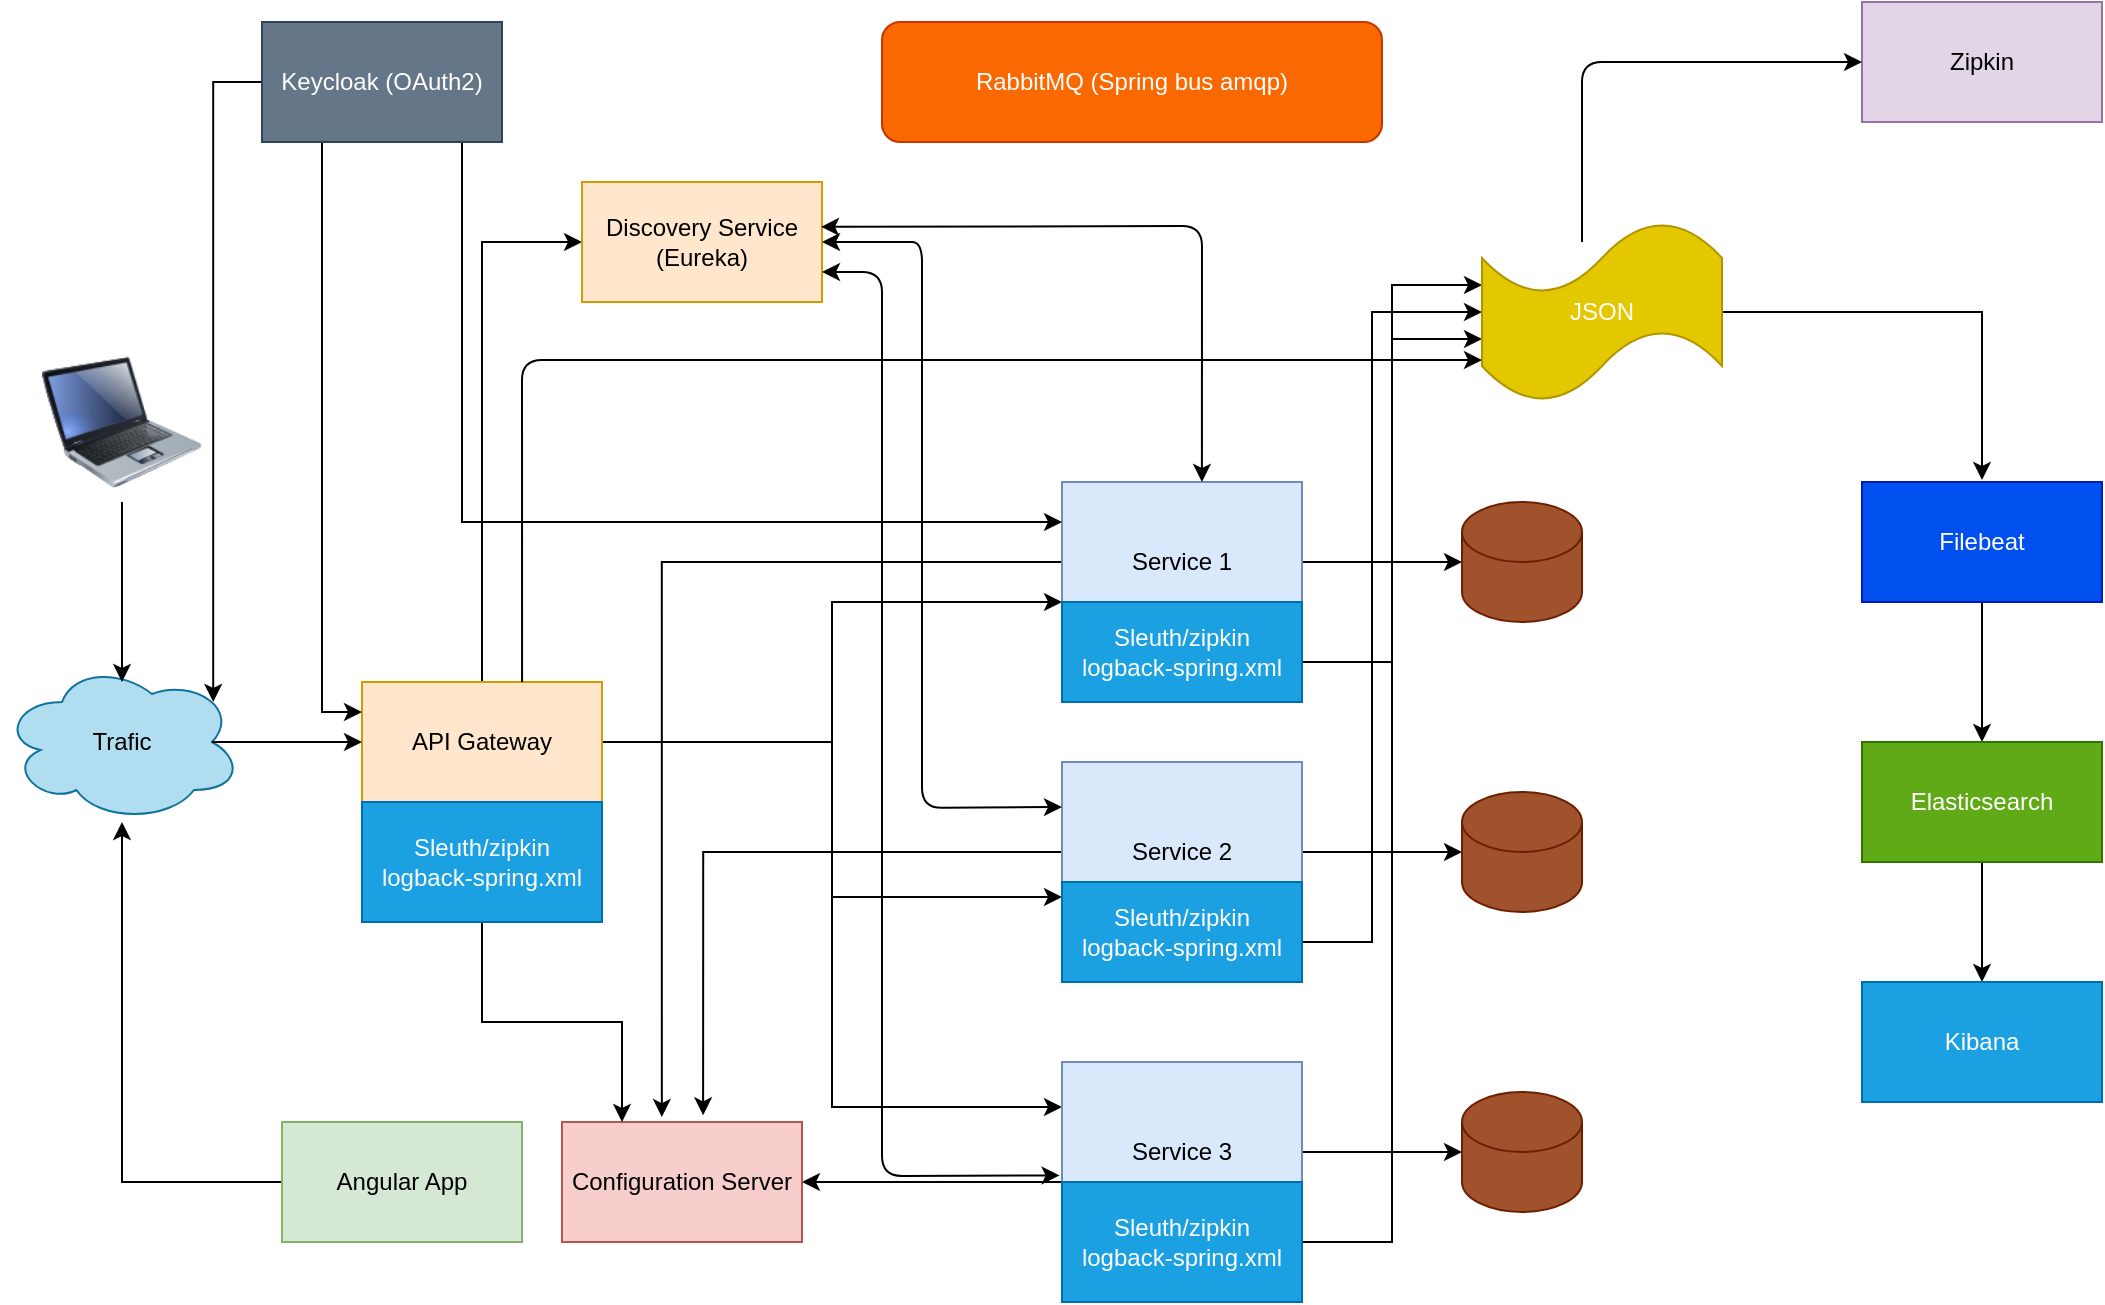 <mxfile version="13.9.9" type="device" pages="3"><diagram id="70eILLufEuNVPbcRPlSQ" name="Seite-1"><mxGraphModel dx="1226" dy="712" grid="1" gridSize="10" guides="1" tooltips="1" connect="1" arrows="1" fold="1" page="1" pageScale="1" pageWidth="1169" pageHeight="827" math="0" shadow="0"><root><mxCell id="0"/><mxCell id="1" parent="0"/><mxCell id="x5r_bSFLhpNVqDnP5mTV-37" style="edgeStyle=orthogonalEdgeStyle;rounded=0;orthogonalLoop=1;jettySize=auto;html=1;entryX=0;entryY=0.5;entryDx=0;entryDy=0;" parent="1" source="x5r_bSFLhpNVqDnP5mTV-1" target="x5r_bSFLhpNVqDnP5mTV-6" edge="1"><mxGeometry relative="1" as="geometry"/></mxCell><mxCell id="x5r_bSFLhpNVqDnP5mTV-47" style="edgeStyle=orthogonalEdgeStyle;rounded=0;orthogonalLoop=1;jettySize=auto;html=1;entryX=0;entryY=0.75;entryDx=0;entryDy=0;" parent="1" source="x5r_bSFLhpNVqDnP5mTV-1" target="x5r_bSFLhpNVqDnP5mTV-3" edge="1"><mxGeometry relative="1" as="geometry"/></mxCell><mxCell id="x5r_bSFLhpNVqDnP5mTV-48" style="edgeStyle=orthogonalEdgeStyle;rounded=0;orthogonalLoop=1;jettySize=auto;html=1;entryX=0;entryY=0.75;entryDx=0;entryDy=0;" parent="1" source="x5r_bSFLhpNVqDnP5mTV-1" target="x5r_bSFLhpNVqDnP5mTV-4" edge="1"><mxGeometry relative="1" as="geometry"/></mxCell><mxCell id="x5r_bSFLhpNVqDnP5mTV-49" style="edgeStyle=orthogonalEdgeStyle;rounded=0;orthogonalLoop=1;jettySize=auto;html=1;entryX=0;entryY=0.25;entryDx=0;entryDy=0;" parent="1" source="x5r_bSFLhpNVqDnP5mTV-1" target="x5r_bSFLhpNVqDnP5mTV-5" edge="1"><mxGeometry relative="1" as="geometry"/></mxCell><mxCell id="x5r_bSFLhpNVqDnP5mTV-1" value="API Gateway" style="rounded=0;whiteSpace=wrap;html=1;fillColor=#ffe6cc;strokeColor=#d79b00;" parent="1" vertex="1"><mxGeometry x="210" y="370" width="120" height="60" as="geometry"/></mxCell><mxCell id="x5r_bSFLhpNVqDnP5mTV-2" value="Trafic" style="ellipse;shape=cloud;whiteSpace=wrap;html=1;fillColor=#b1ddf0;strokeColor=#10739e;" parent="1" vertex="1"><mxGeometry x="30" y="360" width="120" height="80" as="geometry"/></mxCell><mxCell id="x5r_bSFLhpNVqDnP5mTV-18" style="edgeStyle=orthogonalEdgeStyle;rounded=0;orthogonalLoop=1;jettySize=auto;html=1;" parent="1" source="x5r_bSFLhpNVqDnP5mTV-3" target="x5r_bSFLhpNVqDnP5mTV-15" edge="1"><mxGeometry relative="1" as="geometry"/></mxCell><mxCell id="x5r_bSFLhpNVqDnP5mTV-33" style="edgeStyle=orthogonalEdgeStyle;rounded=0;orthogonalLoop=1;jettySize=auto;html=1;entryX=0;entryY=0.35;entryDx=0;entryDy=0;entryPerimeter=0;" parent="1" source="x5r_bSFLhpNVqDnP5mTV-3" target="x5r_bSFLhpNVqDnP5mTV-14" edge="1"><mxGeometry relative="1" as="geometry"><Array as="points"><mxPoint x="620" y="360"/><mxPoint x="725" y="360"/><mxPoint x="725" y="172"/></Array></mxGeometry></mxCell><mxCell id="x5r_bSFLhpNVqDnP5mTV-38" style="edgeStyle=orthogonalEdgeStyle;rounded=0;orthogonalLoop=1;jettySize=auto;html=1;entryX=0.416;entryY=-0.041;entryDx=0;entryDy=0;entryPerimeter=0;" parent="1" source="x5r_bSFLhpNVqDnP5mTV-3" target="x5r_bSFLhpNVqDnP5mTV-12" edge="1"><mxGeometry relative="1" as="geometry"/></mxCell><mxCell id="x5r_bSFLhpNVqDnP5mTV-3" value="Service 1" style="rounded=0;whiteSpace=wrap;html=1;fillColor=#dae8fc;strokeColor=#6c8ebf;" parent="1" vertex="1"><mxGeometry x="560" y="270" width="120" height="80" as="geometry"/></mxCell><mxCell id="x5r_bSFLhpNVqDnP5mTV-19" style="edgeStyle=orthogonalEdgeStyle;rounded=0;orthogonalLoop=1;jettySize=auto;html=1;entryX=0;entryY=0.5;entryDx=0;entryDy=0;entryPerimeter=0;" parent="1" source="x5r_bSFLhpNVqDnP5mTV-4" target="x5r_bSFLhpNVqDnP5mTV-16" edge="1"><mxGeometry relative="1" as="geometry"/></mxCell><mxCell id="x5r_bSFLhpNVqDnP5mTV-34" style="edgeStyle=orthogonalEdgeStyle;rounded=0;orthogonalLoop=1;jettySize=auto;html=1;entryX=0;entryY=0.5;entryDx=0;entryDy=0;entryPerimeter=0;" parent="1" source="x5r_bSFLhpNVqDnP5mTV-4" target="x5r_bSFLhpNVqDnP5mTV-14" edge="1"><mxGeometry relative="1" as="geometry"><Array as="points"><mxPoint x="715" y="500"/><mxPoint x="715" y="185"/></Array></mxGeometry></mxCell><mxCell id="x5r_bSFLhpNVqDnP5mTV-39" style="edgeStyle=orthogonalEdgeStyle;rounded=0;orthogonalLoop=1;jettySize=auto;html=1;entryX=0.588;entryY=-0.056;entryDx=0;entryDy=0;entryPerimeter=0;" parent="1" source="x5r_bSFLhpNVqDnP5mTV-4" target="x5r_bSFLhpNVqDnP5mTV-12" edge="1"><mxGeometry relative="1" as="geometry"/></mxCell><mxCell id="x5r_bSFLhpNVqDnP5mTV-4" value="Service 2" style="rounded=0;whiteSpace=wrap;html=1;fillColor=#dae8fc;strokeColor=#6c8ebf;" parent="1" vertex="1"><mxGeometry x="560" y="410" width="120" height="90" as="geometry"/></mxCell><mxCell id="x5r_bSFLhpNVqDnP5mTV-20" style="edgeStyle=orthogonalEdgeStyle;rounded=0;orthogonalLoop=1;jettySize=auto;html=1;entryX=0;entryY=0.5;entryDx=0;entryDy=0;entryPerimeter=0;" parent="1" source="x5r_bSFLhpNVqDnP5mTV-5" target="x5r_bSFLhpNVqDnP5mTV-17" edge="1"><mxGeometry relative="1" as="geometry"/></mxCell><mxCell id="x5r_bSFLhpNVqDnP5mTV-36" style="edgeStyle=orthogonalEdgeStyle;rounded=0;orthogonalLoop=1;jettySize=auto;html=1;entryX=0;entryY=0.65;entryDx=0;entryDy=0;entryPerimeter=0;" parent="1" source="x5r_bSFLhpNVqDnP5mTV-5" target="x5r_bSFLhpNVqDnP5mTV-14" edge="1"><mxGeometry relative="1" as="geometry"><Array as="points"><mxPoint x="725" y="650"/><mxPoint x="725" y="199"/></Array></mxGeometry></mxCell><mxCell id="x5r_bSFLhpNVqDnP5mTV-46" style="edgeStyle=orthogonalEdgeStyle;rounded=0;orthogonalLoop=1;jettySize=auto;html=1;entryX=1;entryY=0.5;entryDx=0;entryDy=0;" parent="1" source="x5r_bSFLhpNVqDnP5mTV-5" target="x5r_bSFLhpNVqDnP5mTV-12" edge="1"><mxGeometry relative="1" as="geometry"><Array as="points"><mxPoint x="500" y="620"/><mxPoint x="500" y="620"/></Array></mxGeometry></mxCell><mxCell id="x5r_bSFLhpNVqDnP5mTV-5" value="Service 3" style="rounded=0;whiteSpace=wrap;html=1;fillColor=#dae8fc;strokeColor=#6c8ebf;" parent="1" vertex="1"><mxGeometry x="560" y="560" width="120" height="90" as="geometry"/></mxCell><mxCell id="x5r_bSFLhpNVqDnP5mTV-6" value="Discovery Service (Eureka)" style="rounded=0;whiteSpace=wrap;html=1;fillColor=#ffe6cc;strokeColor=#d79b00;" parent="1" vertex="1"><mxGeometry x="320" y="120" width="120" height="60" as="geometry"/></mxCell><mxCell id="x5r_bSFLhpNVqDnP5mTV-7" value="Zipkin" style="rounded=0;whiteSpace=wrap;html=1;fillColor=#e1d5e7;strokeColor=#9673a6;" parent="1" vertex="1"><mxGeometry x="960" y="30" width="120" height="60" as="geometry"/></mxCell><mxCell id="x5r_bSFLhpNVqDnP5mTV-29" style="edgeStyle=orthogonalEdgeStyle;rounded=0;orthogonalLoop=1;jettySize=auto;html=1;entryX=0.5;entryY=0;entryDx=0;entryDy=0;" parent="1" source="x5r_bSFLhpNVqDnP5mTV-8" target="x5r_bSFLhpNVqDnP5mTV-9" edge="1"><mxGeometry relative="1" as="geometry"/></mxCell><mxCell id="x5r_bSFLhpNVqDnP5mTV-8" value="Filebeat" style="rounded=0;whiteSpace=wrap;html=1;fillColor=#0050ef;strokeColor=#001DBC;fontColor=#ffffff;" parent="1" vertex="1"><mxGeometry x="960" y="270" width="120" height="60" as="geometry"/></mxCell><mxCell id="x5r_bSFLhpNVqDnP5mTV-31" style="edgeStyle=orthogonalEdgeStyle;rounded=0;orthogonalLoop=1;jettySize=auto;html=1;entryX=0.5;entryY=0;entryDx=0;entryDy=0;" parent="1" source="x5r_bSFLhpNVqDnP5mTV-9" target="x5r_bSFLhpNVqDnP5mTV-10" edge="1"><mxGeometry relative="1" as="geometry"/></mxCell><mxCell id="x5r_bSFLhpNVqDnP5mTV-9" value="Elasticsearch" style="rounded=0;whiteSpace=wrap;html=1;fillColor=#60a917;strokeColor=#2D7600;fontColor=#ffffff;" parent="1" vertex="1"><mxGeometry x="960" y="400" width="120" height="60" as="geometry"/></mxCell><mxCell id="x5r_bSFLhpNVqDnP5mTV-10" value="Kibana" style="rounded=0;whiteSpace=wrap;html=1;fillColor=#1ba1e2;strokeColor=#006EAF;fontColor=#ffffff;" parent="1" vertex="1"><mxGeometry x="960" y="520" width="120" height="60" as="geometry"/></mxCell><mxCell id="x5r_bSFLhpNVqDnP5mTV-11" value="" style="endArrow=classic;html=1;exitX=0.875;exitY=0.5;exitDx=0;exitDy=0;exitPerimeter=0;entryX=0;entryY=0.5;entryDx=0;entryDy=0;" parent="1" source="x5r_bSFLhpNVqDnP5mTV-2" target="x5r_bSFLhpNVqDnP5mTV-1" edge="1"><mxGeometry width="50" height="50" relative="1" as="geometry"><mxPoint x="350" y="440" as="sourcePoint"/><mxPoint x="630" y="400" as="targetPoint"/></mxGeometry></mxCell><mxCell id="x5r_bSFLhpNVqDnP5mTV-12" value="Configuration Server" style="rounded=0;whiteSpace=wrap;html=1;fillColor=#f8cecc;strokeColor=#b85450;" parent="1" vertex="1"><mxGeometry x="310" y="590" width="120" height="60" as="geometry"/></mxCell><mxCell id="x5r_bSFLhpNVqDnP5mTV-28" style="edgeStyle=orthogonalEdgeStyle;rounded=0;orthogonalLoop=1;jettySize=auto;html=1;" parent="1" source="x5r_bSFLhpNVqDnP5mTV-14" edge="1"><mxGeometry relative="1" as="geometry"><mxPoint x="1020" y="269" as="targetPoint"/><Array as="points"><mxPoint x="1020" y="185"/><mxPoint x="1020" y="269"/></Array></mxGeometry></mxCell><mxCell id="x5r_bSFLhpNVqDnP5mTV-14" value="JSON" style="shape=tape;whiteSpace=wrap;html=1;fillColor=#e3c800;strokeColor=#B09500;fontColor=#ffffff;" parent="1" vertex="1"><mxGeometry x="770" y="140" width="120" height="90" as="geometry"/></mxCell><mxCell id="x5r_bSFLhpNVqDnP5mTV-15" value="" style="shape=cylinder3;whiteSpace=wrap;html=1;boundedLbl=1;backgroundOutline=1;size=15;fillColor=#a0522d;strokeColor=#6D1F00;fontColor=#ffffff;" parent="1" vertex="1"><mxGeometry x="760" y="280" width="60" height="60" as="geometry"/></mxCell><mxCell id="x5r_bSFLhpNVqDnP5mTV-16" value="" style="shape=cylinder3;whiteSpace=wrap;html=1;boundedLbl=1;backgroundOutline=1;size=15;fillColor=#a0522d;strokeColor=#6D1F00;fontColor=#ffffff;" parent="1" vertex="1"><mxGeometry x="760" y="425" width="60" height="60" as="geometry"/></mxCell><mxCell id="x5r_bSFLhpNVqDnP5mTV-17" value="" style="shape=cylinder3;whiteSpace=wrap;html=1;boundedLbl=1;backgroundOutline=1;size=15;fillColor=#a0522d;strokeColor=#6D1F00;fontColor=#ffffff;" parent="1" vertex="1"><mxGeometry x="760" y="575" width="60" height="60" as="geometry"/></mxCell><mxCell id="x5r_bSFLhpNVqDnP5mTV-43" value="" style="endArrow=classic;startArrow=classic;html=1;exitX=0.996;exitY=0.374;exitDx=0;exitDy=0;exitPerimeter=0;entryX=0.583;entryY=0;entryDx=0;entryDy=0;entryPerimeter=0;" parent="1" source="x5r_bSFLhpNVqDnP5mTV-6" target="x5r_bSFLhpNVqDnP5mTV-3" edge="1"><mxGeometry width="50" height="50" relative="1" as="geometry"><mxPoint x="580" y="450" as="sourcePoint"/><mxPoint x="630" y="400" as="targetPoint"/><Array as="points"><mxPoint x="630" y="142"/></Array></mxGeometry></mxCell><mxCell id="x5r_bSFLhpNVqDnP5mTV-44" value="" style="endArrow=classic;startArrow=classic;html=1;exitX=1;exitY=0.5;exitDx=0;exitDy=0;entryX=0;entryY=0.25;entryDx=0;entryDy=0;" parent="1" source="x5r_bSFLhpNVqDnP5mTV-6" target="x5r_bSFLhpNVqDnP5mTV-4" edge="1"><mxGeometry width="50" height="50" relative="1" as="geometry"><mxPoint x="580" y="450" as="sourcePoint"/><mxPoint x="630" y="400" as="targetPoint"/><Array as="points"><mxPoint x="470" y="150"/><mxPoint x="490" y="150"/><mxPoint x="490" y="433"/></Array></mxGeometry></mxCell><mxCell id="x5r_bSFLhpNVqDnP5mTV-45" value="" style="endArrow=classic;startArrow=classic;html=1;entryX=-0.01;entryY=0.63;entryDx=0;entryDy=0;entryPerimeter=0;exitX=1;exitY=0.75;exitDx=0;exitDy=0;" parent="1" source="x5r_bSFLhpNVqDnP5mTV-6" target="x5r_bSFLhpNVqDnP5mTV-5" edge="1"><mxGeometry width="50" height="50" relative="1" as="geometry"><mxPoint x="440" y="190" as="sourcePoint"/><mxPoint x="560" y="580" as="targetPoint"/><Array as="points"><mxPoint x="470" y="165"/><mxPoint x="470" y="617"/></Array></mxGeometry></mxCell><mxCell id="S2MGIicLKZaYL0lvsQSL-1" value="Sleuth/zipkin&lt;br&gt;logback-spring.xml" style="rounded=0;whiteSpace=wrap;html=1;fillColor=#1ba1e2;strokeColor=#006EAF;fontColor=#ffffff;" parent="1" vertex="1"><mxGeometry x="560" y="330" width="120" height="50" as="geometry"/></mxCell><mxCell id="EXj17mqjTjouRqeoAeP1-1" value="Sleuth/zipkin&lt;br&gt;logback-spring.xml" style="rounded=0;whiteSpace=wrap;html=1;fillColor=#1ba1e2;strokeColor=#006EAF;fontColor=#ffffff;" parent="1" vertex="1"><mxGeometry x="560" y="470" width="120" height="50" as="geometry"/></mxCell><mxCell id="EXj17mqjTjouRqeoAeP1-2" value="Sleuth/zipkin&lt;br&gt;logback-spring.xml" style="rounded=0;whiteSpace=wrap;html=1;fillColor=#1ba1e2;strokeColor=#006EAF;fontColor=#ffffff;" parent="1" vertex="1"><mxGeometry x="560" y="620" width="120" height="60" as="geometry"/></mxCell><mxCell id="K4jjWGymIPDK1S_A4qox-1" value="" style="endArrow=classic;html=1;entryX=0;entryY=0.5;entryDx=0;entryDy=0;" parent="1" target="x5r_bSFLhpNVqDnP5mTV-7" edge="1"><mxGeometry width="50" height="50" relative="1" as="geometry"><mxPoint x="820" y="150" as="sourcePoint"/><mxPoint x="870" y="100" as="targetPoint"/><Array as="points"><mxPoint x="820" y="60"/></Array></mxGeometry></mxCell><mxCell id="K4jjWGymIPDK1S_A4qox-2" value="" style="endArrow=classic;html=1;exitX=0.667;exitY=0;exitDx=0;exitDy=0;exitPerimeter=0;" parent="1" source="x5r_bSFLhpNVqDnP5mTV-1" edge="1"><mxGeometry width="50" height="50" relative="1" as="geometry"><mxPoint x="290" y="330" as="sourcePoint"/><mxPoint x="770" y="209" as="targetPoint"/><Array as="points"><mxPoint x="290" y="209"/></Array></mxGeometry></mxCell><mxCell id="it8WE3dxK1vpDP5_3YdZ-3" style="edgeStyle=orthogonalEdgeStyle;rounded=0;orthogonalLoop=1;jettySize=auto;html=1;entryX=0.25;entryY=0;entryDx=0;entryDy=0;" edge="1" parent="1" source="K4jjWGymIPDK1S_A4qox-3" target="x5r_bSFLhpNVqDnP5mTV-12"><mxGeometry relative="1" as="geometry"/></mxCell><mxCell id="K4jjWGymIPDK1S_A4qox-3" value="Sleuth/zipkin&lt;br&gt;logback-spring.xml" style="rounded=0;whiteSpace=wrap;html=1;fillColor=#1ba1e2;strokeColor=#006EAF;fontColor=#ffffff;" parent="1" vertex="1"><mxGeometry x="210" y="430" width="120" height="60" as="geometry"/></mxCell><mxCell id="X4O0BOR9MP9b5uOUZs_X-4" style="edgeStyle=orthogonalEdgeStyle;rounded=0;orthogonalLoop=1;jettySize=auto;html=1;" parent="1" source="X4O0BOR9MP9b5uOUZs_X-2" target="x5r_bSFLhpNVqDnP5mTV-2" edge="1"><mxGeometry relative="1" as="geometry"/></mxCell><mxCell id="X4O0BOR9MP9b5uOUZs_X-2" value="Angular App" style="rounded=0;whiteSpace=wrap;html=1;fillColor=#d5e8d4;strokeColor=#82b366;" parent="1" vertex="1"><mxGeometry x="170" y="590" width="120" height="60" as="geometry"/></mxCell><mxCell id="it8WE3dxK1vpDP5_3YdZ-2" style="edgeStyle=orthogonalEdgeStyle;rounded=0;orthogonalLoop=1;jettySize=auto;html=1;entryX=0.5;entryY=0.125;entryDx=0;entryDy=0;entryPerimeter=0;" edge="1" parent="1" source="it8WE3dxK1vpDP5_3YdZ-1" target="x5r_bSFLhpNVqDnP5mTV-2"><mxGeometry relative="1" as="geometry"/></mxCell><mxCell id="it8WE3dxK1vpDP5_3YdZ-1" value="" style="image;html=1;image=img/lib/clip_art/computers/Laptop_128x128.png" vertex="1" parent="1"><mxGeometry x="50" y="200" width="80" height="80" as="geometry"/></mxCell><mxCell id="it8WE3dxK1vpDP5_3YdZ-4" value="RabbitMQ (Spring bus amqp)" style="rounded=1;whiteSpace=wrap;html=1;fillColor=#fa6800;strokeColor=#C73500;fontColor=#ffffff;" vertex="1" parent="1"><mxGeometry x="470" y="40" width="250" height="60" as="geometry"/></mxCell><mxCell id="4lqER_53JGh4zJIiH11T-3" style="edgeStyle=orthogonalEdgeStyle;rounded=0;orthogonalLoop=1;jettySize=auto;html=1;entryX=0;entryY=0.25;entryDx=0;entryDy=0;" edge="1" parent="1" source="4lqER_53JGh4zJIiH11T-1" target="x5r_bSFLhpNVqDnP5mTV-1"><mxGeometry relative="1" as="geometry"><mxPoint x="220" y="310" as="targetPoint"/><Array as="points"><mxPoint x="190" y="385"/></Array></mxGeometry></mxCell><mxCell id="4lqER_53JGh4zJIiH11T-4" style="edgeStyle=orthogonalEdgeStyle;rounded=0;orthogonalLoop=1;jettySize=auto;html=1;entryX=0;entryY=0.25;entryDx=0;entryDy=0;" edge="1" parent="1" source="4lqER_53JGh4zJIiH11T-1" target="x5r_bSFLhpNVqDnP5mTV-3"><mxGeometry relative="1" as="geometry"><Array as="points"><mxPoint x="260" y="290"/></Array></mxGeometry></mxCell><mxCell id="4lqER_53JGh4zJIiH11T-5" style="edgeStyle=orthogonalEdgeStyle;rounded=0;orthogonalLoop=1;jettySize=auto;html=1;entryX=0.88;entryY=0.25;entryDx=0;entryDy=0;entryPerimeter=0;" edge="1" parent="1" source="4lqER_53JGh4zJIiH11T-1" target="x5r_bSFLhpNVqDnP5mTV-2"><mxGeometry relative="1" as="geometry"/></mxCell><mxCell id="4lqER_53JGh4zJIiH11T-1" value="Keycloak (OAuth2)" style="rounded=0;whiteSpace=wrap;html=1;fillColor=#647687;strokeColor=#314354;fontColor=#ffffff;" vertex="1" parent="1"><mxGeometry x="160" y="40" width="120" height="60" as="geometry"/></mxCell></root></mxGraphModel></diagram><diagram id="FUXdHtQdnuddlBEhDCoe" name="Seite-2"><mxGraphModel dx="1226" dy="712" grid="1" gridSize="10" guides="1" tooltips="1" connect="1" arrows="1" fold="1" page="1" pageScale="1" pageWidth="1169" pageHeight="827" math="0" shadow="0"><root><mxCell id="EXrYer86BMQVQm1IT91U-0"/><mxCell id="EXrYer86BMQVQm1IT91U-1" parent="EXrYer86BMQVQm1IT91U-0"/><mxCell id="EXrYer86BMQVQm1IT91U-55" value="Profiles" style="rounded=0;whiteSpace=wrap;html=1;fontStyle=1;fillColor=#1ba1e2;strokeColor=#006EAF;fontColor=#ffffff;fontSize=16;" parent="EXrYer86BMQVQm1IT91U-1" vertex="1"><mxGeometry x="40" y="40" width="1040" height="40" as="geometry"/></mxCell><mxCell id="EXrYer86BMQVQm1IT91U-56" value="Profile" style="rounded=0;whiteSpace=wrap;html=1;fillColor=#fff2cc;fontStyle=1;strokeColor=#d6b656;fontSize=13;" parent="EXrYer86BMQVQm1IT91U-1" vertex="1"><mxGeometry x="40" y="80" width="120" height="40" as="geometry"/></mxCell><mxCell id="EXrYer86BMQVQm1IT91U-57" value="Requirements" style="rounded=0;whiteSpace=wrap;html=1;fillColor=#d5e8d4;fontStyle=1;strokeColor=#82b366;fontSize=13;" parent="EXrYer86BMQVQm1IT91U-1" vertex="1"><mxGeometry x="160" y="80" width="240" height="40" as="geometry"/></mxCell><mxCell id="EXrYer86BMQVQm1IT91U-58" value="Properties" style="rounded=0;whiteSpace=wrap;html=1;fillColor=#dae8fc;fontStyle=1;strokeColor=#6c8ebf;fontSize=13;" parent="EXrYer86BMQVQm1IT91U-1" vertex="1"><mxGeometry x="400" y="80" width="680" height="40" as="geometry"/></mxCell><mxCell id="EXrYer86BMQVQm1IT91U-59" value="default" style="rounded=0;whiteSpace=wrap;html=1;fillColor=none;gradientColor=none;fontStyle=1;fontSize=14;" parent="EXrYer86BMQVQm1IT91U-1" vertex="1"><mxGeometry x="40" y="120" width="120" height="840" as="geometry"/></mxCell><mxCell id="EXrYer86BMQVQm1IT91U-61" value="" style="rounded=0;whiteSpace=wrap;html=1;fillColor=none;gradientColor=none;" parent="EXrYer86BMQVQm1IT91U-1" vertex="1"><mxGeometry x="160" y="120" width="240" height="840" as="geometry"/></mxCell><mxCell id="EXrYer86BMQVQm1IT91U-62" value="" style="rounded=0;whiteSpace=wrap;html=1;fillColor=none;gradientColor=none;" parent="EXrYer86BMQVQm1IT91U-1" vertex="1"><mxGeometry x="400" y="120" width="680" height="840" as="geometry"/></mxCell><mxCell id="EXrYer86BMQVQm1IT91U-64" value="&lt;div&gt;&lt;i style=&quot;color: rgb(77 , 153 , 0)&quot;&gt;# H2 props, H2 as default DB&lt;/i&gt;&lt;br&gt;&lt;/div&gt;&lt;div&gt;&lt;div&gt;&lt;b&gt;spring.application.name&lt;/b&gt;=projects-service&lt;/div&gt;&lt;div&gt;&lt;b&gt;spring.datasource.url&lt;/b&gt;=jdbc:h2:mem:testdb&lt;/div&gt;&lt;div&gt;&lt;b&gt;spring.datasource.driverClassName&lt;/b&gt;=org.h2.Driver&lt;/div&gt;&lt;div&gt;&lt;b&gt;spring.datasource.username&lt;/b&gt;=sa&lt;/div&gt;&lt;div&gt;&lt;b&gt;spring.datasource.password&lt;/b&gt;=&lt;/div&gt;&lt;div&gt;&lt;b&gt;spring.jpa.database-platform&lt;/b&gt;=org.hibernate.dialect.H2Dialect&lt;/div&gt;&lt;div&gt;&lt;b&gt;spring.h2.console.enabled&lt;/b&gt;=true&lt;/div&gt;&lt;div&gt;&lt;b&gt;spring.h2.console.path&lt;/b&gt;=/h2-console&lt;/div&gt;&lt;div&gt;&lt;b&gt;spring.jpa.show-sql&lt;/b&gt;=true&lt;/div&gt;&lt;div&gt;&lt;br&gt;&lt;/div&gt;&lt;div&gt;&lt;i&gt;&lt;font color=&quot;#4d9900&quot;&gt;#drop n create table again, good for testing, comment this in production&lt;/font&gt;&lt;/i&gt;&lt;/div&gt;&lt;div&gt;&lt;b&gt;spring.jpa.hibernate.ddl-auto&lt;/b&gt;=create-drop&lt;/div&gt;&lt;div&gt;&lt;br&gt;&lt;/div&gt;&lt;div&gt;&lt;font color=&quot;#4d9900&quot;&gt;&lt;i&gt;#spring.jpa.hibernate.ddl-auto=none&lt;/i&gt;&lt;/font&gt;&lt;/div&gt;&lt;div&gt;&lt;font color=&quot;#4d9900&quot;&gt;&lt;i&gt;# to deactivate generation from schema.sql&lt;/i&gt;&lt;/font&gt;&lt;/div&gt;&lt;div&gt;&lt;b&gt;spring.datasource.initialization-mode&lt;/b&gt;=never&lt;/div&gt;&lt;div&gt;&lt;br&gt;&lt;/div&gt;&lt;div&gt;&lt;i&gt;&lt;font color=&quot;#4d9900&quot;&gt;# actuator config&lt;/font&gt;&lt;/i&gt;&lt;/div&gt;&lt;div&gt;&lt;b&gt;management.endpoint.health.show-details&lt;/b&gt;=always&lt;/div&gt;&lt;div&gt;&lt;br&gt;&lt;/div&gt;&lt;div&gt;&lt;i&gt;&lt;font color=&quot;#4d9900&quot;&gt;# show all metrics, you can use exclude&lt;/font&gt;&lt;/i&gt;&lt;/div&gt;&lt;div&gt;&lt;b&gt;management.endpoints.web.exposure.include&lt;/b&gt;=*&lt;/div&gt;&lt;div&gt;&lt;br&gt;&lt;/div&gt;&lt;div&gt;&lt;br&gt;&lt;/div&gt;&lt;div&gt;&lt;i&gt;&lt;font color=&quot;#4d9900&quot;&gt;# Packages to scan for Web Controller / to execlude generated classes&lt;/font&gt;&lt;/i&gt;&lt;/div&gt;&lt;div&gt;&lt;b&gt;springdoc.packagesToScan&lt;/b&gt;=[YOUR-WEB-CONTROLLER-PACAKGE}&lt;/div&gt;&lt;/div&gt;&lt;div&gt;&lt;i&gt;&lt;font color=&quot;#4d9900&quot;&gt;# disable actuator health for rabbit in when no rabbit needed&lt;/font&gt;&lt;/i&gt;&lt;/div&gt;&lt;b&gt;management.health.rabbit.enabled&lt;/b&gt;=false &lt;br style=&quot;font-size: 13px&quot;&gt;&lt;br&gt;&lt;font color=&quot;#4d9900&quot; style=&quot;font-size: 13px&quot;&gt;&lt;i&gt;# default disable zipkin see tracing profile&lt;/i&gt;&lt;/font&gt;&lt;br style=&quot;font-size: 13px&quot;&gt;&lt;b&gt;spring.zipkin.enabled&lt;/b&gt;=false&lt;br style=&quot;font-size: 13px&quot;&gt;&lt;br style=&quot;font-size: 13px&quot;&gt;&lt;font color=&quot;#4d9900&quot; style=&quot;font-size: 13px&quot;&gt;&lt;i&gt;# disable detect Eureka server in single mode&lt;/i&gt;&lt;/font&gt;&lt;br style=&quot;font-size: 13px&quot;&gt;&lt;b&gt;spring.cloud.discovery.enabled&lt;/b&gt;=false&lt;br style=&quot;font-size: 13px&quot;&gt;&lt;br style=&quot;font-size: 13px&quot;&gt;" style="text;html=1;strokeColor=none;fillColor=none;align=left;verticalAlign=top;whiteSpace=wrap;rounded=0;fontSize=13;" parent="EXrYer86BMQVQm1IT91U-1" vertex="1"><mxGeometry x="410" y="130" width="650" height="570" as="geometry"/></mxCell><mxCell id="EXrYer86BMQVQm1IT91U-65" value="cloud" style="rounded=0;whiteSpace=wrap;html=1;fillColor=none;gradientColor=none;fontStyle=1;fontSize=14;" parent="EXrYer86BMQVQm1IT91U-1" vertex="1"><mxGeometry x="40" y="960" width="120" height="410" as="geometry"/></mxCell><mxCell id="EXrYer86BMQVQm1IT91U-66" value="" style="rounded=0;whiteSpace=wrap;html=1;fillColor=none;gradientColor=none;" parent="EXrYer86BMQVQm1IT91U-1" vertex="1"><mxGeometry x="160" y="960" width="240" height="410" as="geometry"/></mxCell><mxCell id="EXrYer86BMQVQm1IT91U-67" value="" style="rounded=0;whiteSpace=wrap;html=1;fillColor=none;gradientColor=none;" parent="EXrYer86BMQVQm1IT91U-1" vertex="1"><mxGeometry x="400" y="960" width="680" height="410" as="geometry"/></mxCell><mxCell id="EXrYer86BMQVQm1IT91U-68" value="&lt;div style=&quot;font-size: 13px&quot;&gt;&lt;i style=&quot;color: rgb(77 , 153 , 0)&quot;&gt;# allow eureka discovery (in this profile only)&lt;/i&gt;&lt;br&gt;&lt;/div&gt;&lt;div style=&quot;font-size: 13px&quot;&gt;&lt;b&gt;spring.cloud.discovery.enabled&lt;/b&gt;=true&lt;/div&gt;&lt;div style=&quot;font-size: 13px&quot;&gt;&lt;br&gt;&lt;/div&gt;&lt;div style=&quot;font-size: 13px&quot;&gt;&lt;font color=&quot;#4d9900&quot; style=&quot;font-size: 13px&quot;&gt;&lt;i&gt;# set default zone in the properties file, without this you can't set it as&lt;/i&gt;&lt;/font&gt;&lt;/div&gt;&lt;div style=&quot;font-size: 13px&quot;&gt;&lt;font color=&quot;#4d9900&quot; style=&quot;font-size: 13px&quot;&gt;&lt;i&gt;# environment variable in docker compose EUREKA_CLIENT_SERVICEURL_DEFAULTZONE&lt;/i&gt;&lt;/font&gt;&lt;/div&gt;&lt;div style=&quot;font-size: 13px&quot;&gt;&lt;b&gt;eureka.client.serviceUrl.defaultZone&lt;/b&gt;=http://localhost:8761/eureka/&lt;/div&gt;&lt;div style=&quot;font-size: 13px&quot;&gt;&lt;b&gt;eureka.instance.prefer-ip-address&lt;/b&gt;=true&lt;/div&gt;&lt;div style=&quot;font-size: 13px&quot;&gt;&lt;br&gt;&lt;/div&gt;&lt;div style=&quot;font-size: 13px&quot;&gt;&lt;i&gt;&lt;font color=&quot;#4d9900&quot;&gt;# disable sql logs&lt;/font&gt;&lt;/i&gt;&lt;/div&gt;&lt;div style=&quot;font-size: 13px&quot;&gt;&lt;b&gt;spring.jpa.show-sql&lt;/b&gt;=false&lt;/div&gt;" style="text;html=1;strokeColor=none;fillColor=none;align=left;verticalAlign=top;whiteSpace=wrap;rounded=0;fontSize=13;" parent="EXrYer86BMQVQm1IT91U-1" vertex="1"><mxGeometry x="405" y="970" width="660" height="230" as="geometry"/></mxCell><mxCell id="EXrYer86BMQVQm1IT91U-69" value="&lt;ol style=&quot;font-size: 13px&quot;&gt;&lt;li style=&quot;font-size: 13px&quot;&gt;&lt;b&gt;Eureka Discovery Sever&lt;/b&gt;&lt;/li&gt;&lt;li style=&quot;font-size: 13px&quot;&gt;&lt;b&gt;Configuration Server&lt;/b&gt;&lt;/li&gt;&lt;/ol&gt;" style="text;strokeColor=none;fillColor=none;html=1;whiteSpace=wrap;verticalAlign=top;overflow=hidden;align=left;fontSize=13;" parent="EXrYer86BMQVQm1IT91U-1" vertex="1"><mxGeometry x="165" y="1070" width="200" height="140" as="geometry"/></mxCell><mxCell id="EXrYer86BMQVQm1IT91U-70" value="&lt;ol style=&quot;font-size: 13px&quot;&gt;&lt;li style=&quot;font-size: 13px&quot;&gt;&lt;b&gt;logback-spring.xml&lt;/b&gt; (default logging to console)&lt;/li&gt;&lt;li style=&quot;font-size: 13px&quot;&gt;&lt;b&gt;API Gateway&lt;/b&gt; = false&lt;/li&gt;&lt;li style=&quot;font-size: 13px&quot;&gt;&lt;b&gt;Config Server&lt;/b&gt; = false&lt;/li&gt;&lt;li style=&quot;font-size: 13px&quot;&gt;&lt;b&gt;Tracing (Zipkin/ELK)&lt;/b&gt; = false&lt;/li&gt;&lt;li style=&quot;font-size: 13px&quot;&gt;&lt;b&gt;H2 Database&lt;/b&gt;&lt;/li&gt;&lt;/ol&gt;" style="text;strokeColor=none;fillColor=none;html=1;whiteSpace=wrap;verticalAlign=top;overflow=hidden;fontSize=13;align=left;" parent="EXrYer86BMQVQm1IT91U-1" vertex="1"><mxGeometry x="165" y="520" width="220" height="270" as="geometry"/></mxCell><mxCell id="EXrYer86BMQVQm1IT91U-72" value="rabbit" style="rounded=0;whiteSpace=wrap;html=1;fillColor=none;gradientColor=none;fontSize=14;align=center;fontStyle=1" parent="EXrYer86BMQVQm1IT91U-1" vertex="1"><mxGeometry x="40" y="1370" width="120" height="210" as="geometry"/></mxCell><mxCell id="EXrYer86BMQVQm1IT91U-73" value="" style="rounded=0;whiteSpace=wrap;html=1;fillColor=none;gradientColor=none;fontSize=13;align=left;" parent="EXrYer86BMQVQm1IT91U-1" vertex="1"><mxGeometry x="160" y="1370" width="240" height="210" as="geometry"/></mxCell><mxCell id="EXrYer86BMQVQm1IT91U-74" value="" style="rounded=0;whiteSpace=wrap;html=1;fillColor=none;gradientColor=none;fontSize=13;align=left;" parent="EXrYer86BMQVQm1IT91U-1" vertex="1"><mxGeometry x="400" y="1370" width="680" height="210" as="geometry"/></mxCell><mxCell id="EXrYer86BMQVQm1IT91U-76" value="&lt;ol style=&quot;font-size: 13px;&quot;&gt;&lt;li style=&quot;font-size: 13px;&quot;&gt;RabbitMQ&lt;/li&gt;&lt;/ol&gt;" style="text;strokeColor=none;fillColor=none;html=1;whiteSpace=wrap;verticalAlign=top;overflow=hidden;fontSize=13;align=left;fontStyle=1" parent="EXrYer86BMQVQm1IT91U-1" vertex="1"><mxGeometry x="165" y="1450" width="220" height="80" as="geometry"/></mxCell><mxCell id="EXrYer86BMQVQm1IT91U-77" value="&lt;div&gt;&lt;b&gt;spring.rabbitmq.host&lt;/b&gt;=localhost&lt;/div&gt;&lt;div&gt;&lt;b&gt;spring.rabbitmq.port&lt;/b&gt;=5672&lt;/div&gt;&lt;div&gt;&lt;b&gt;spring.rabbitmq.username&lt;/b&gt;=guest&lt;/div&gt;&lt;div&gt;&lt;b&gt;spring.rabbitmq.password&lt;/b&gt;=guest&lt;/div&gt;&lt;div&gt;#javainuse.rabbitmq.exchange=javainuse.exchange&lt;/div&gt;&lt;div&gt;#javainuse.rabbitmq.queue=javainuse.queue&lt;/div&gt;&lt;div&gt;#javainuse.rabbitmq.routingkey=javainuse.routingkey&lt;/div&gt;&lt;div&gt;&lt;br&gt;&lt;/div&gt;&lt;div&gt;&lt;i style=&quot;color: rgb(77 , 153 , 0)&quot;&gt;# spring-cloud-starter-bus-amqp starts autoconfiguration and this tarts spring bus&lt;/i&gt;&lt;br&gt;&lt;/div&gt;&lt;div&gt;&lt;i&gt;&lt;font color=&quot;#4d9900&quot;&gt;# enable spring bus&lt;/font&gt;&lt;/i&gt;&amp;nbsp;&lt;/div&gt;&lt;div&gt;&lt;b&gt;spring.cloud.bus.enabled&lt;/b&gt;=true&lt;/div&gt;" style="text;html=1;strokeColor=none;fillColor=none;align=left;verticalAlign=top;whiteSpace=wrap;rounded=0;fontSize=13;" parent="EXrYer86BMQVQm1IT91U-1" vertex="1"><mxGeometry x="410" y="1380" width="650" height="190" as="geometry"/></mxCell><mxCell id="EXrYer86BMQVQm1IT91U-78" value="tracing" style="rounded=0;whiteSpace=wrap;html=1;fillColor=none;gradientColor=none;fontSize=14;align=center;fontStyle=1" parent="EXrYer86BMQVQm1IT91U-1" vertex="1"><mxGeometry x="40" y="1580" width="120" height="180" as="geometry"/></mxCell><mxCell id="EXrYer86BMQVQm1IT91U-79" value="" style="rounded=0;whiteSpace=wrap;html=1;fillColor=none;gradientColor=none;fontSize=13;align=left;" parent="EXrYer86BMQVQm1IT91U-1" vertex="1"><mxGeometry x="160" y="1580" width="240" height="180" as="geometry"/></mxCell><mxCell id="EXrYer86BMQVQm1IT91U-80" value="" style="rounded=0;whiteSpace=wrap;html=1;fillColor=none;gradientColor=none;fontSize=13;align=left;" parent="EXrYer86BMQVQm1IT91U-1" vertex="1"><mxGeometry x="400" y="1580" width="680" height="180" as="geometry"/></mxCell><mxCell id="EXrYer86BMQVQm1IT91U-81" value="&lt;ol&gt;&lt;li&gt;&lt;b&gt;Sleuth&lt;/b&gt;&lt;/li&gt;&lt;li&gt;&lt;b&gt;Zipkin&lt;/b&gt;&lt;/li&gt;&lt;li&gt;&lt;b&gt;Filebeat&lt;/b&gt;&lt;/li&gt;&lt;li&gt;&lt;b&gt;Elastcsearch&lt;/b&gt;&lt;/li&gt;&lt;li&gt;&lt;b&gt;Kibana&lt;/b&gt;&lt;/li&gt;&lt;li&gt;&lt;b&gt;&lt;b style=&quot;font-size: 13px&quot;&gt;logback-spring.xml&amp;nbsp;&lt;/b&gt;&lt;span style=&quot;font-size: 13px ; font-weight: 400&quot;&gt;(logstash json encoder to console)&lt;/span&gt;&lt;br&gt;&lt;/b&gt;&lt;/li&gt;&lt;/ol&gt;" style="text;strokeColor=none;fillColor=none;html=1;whiteSpace=wrap;verticalAlign=top;overflow=hidden;fontSize=14;align=left;" parent="EXrYer86BMQVQm1IT91U-1" vertex="1"><mxGeometry x="160" y="1590" width="230" height="150" as="geometry"/></mxCell><mxCell id="EXrYer86BMQVQm1IT91U-82" value="&lt;div style=&quot;font-size: 13px&quot;&gt;&lt;font style=&quot;font-size: 13px&quot;&gt;&lt;b style=&quot;font-size: 13px;&quot;&gt;spring.zipkin.base-url&lt;/b&gt;=http://localhost:9411&lt;/font&gt;&lt;/div&gt;&lt;div style=&quot;font-size: 13px&quot;&gt;&lt;font style=&quot;font-size: 13px&quot;&gt;&lt;b style=&quot;font-size: 13px;&quot;&gt;spring.sleuth.sampler.probability&lt;/b&gt;=1&lt;/font&gt;&lt;/div&gt;&lt;div style=&quot;font-size: 13px&quot;&gt;&lt;font style=&quot;font-size: 13px&quot;&gt;&lt;b style=&quot;font-size: 13px;&quot;&gt;spring.zipkin.enabled&lt;/b&gt;=true&lt;/font&gt;&lt;/div&gt;" style="text;html=1;strokeColor=none;fillColor=none;align=left;verticalAlign=top;whiteSpace=wrap;rounded=0;fontSize=13;" parent="EXrYer86BMQVQm1IT91U-1" vertex="1"><mxGeometry x="410" y="1590" width="650" height="160" as="geometry"/></mxCell><mxCell id="EXrYer86BMQVQm1IT91U-83" value="&lt;b&gt;&lt;font style=&quot;font-size: 14px&quot;&gt;oauth&lt;/font&gt;&lt;/b&gt;" style="rounded=0;whiteSpace=wrap;html=1;fillColor=none;gradientColor=none;fontSize=13;align=center;" parent="EXrYer86BMQVQm1IT91U-1" vertex="1"><mxGeometry x="40" y="1760" width="120" height="240" as="geometry"/></mxCell><mxCell id="EXrYer86BMQVQm1IT91U-84" value="" style="rounded=0;whiteSpace=wrap;html=1;fillColor=none;gradientColor=none;fontSize=13;align=left;" parent="EXrYer86BMQVQm1IT91U-1" vertex="1"><mxGeometry x="160" y="1760" width="240" height="240" as="geometry"/></mxCell><mxCell id="EXrYer86BMQVQm1IT91U-85" value="" style="rounded=0;whiteSpace=wrap;html=1;fillColor=none;gradientColor=none;fontSize=13;align=left;" parent="EXrYer86BMQVQm1IT91U-1" vertex="1"><mxGeometry x="400" y="1760" width="680" height="240" as="geometry"/></mxCell><mxCell id="EXrYer86BMQVQm1IT91U-86" value="&lt;div&gt;&lt;i&gt;&lt;font color=&quot;#4d9900&quot;&gt;#OAuth2 Related&lt;/font&gt;&lt;/i&gt;&lt;/div&gt;&lt;div&gt;&lt;b&gt;keycloak.host&lt;/b&gt;=localhost&lt;/div&gt;&lt;div&gt;&lt;b&gt;keycloak.port&lt;/b&gt;=8080&lt;/div&gt;&lt;div&gt;&lt;b&gt;keycolak.context&lt;/b&gt;=auth&lt;/div&gt;&lt;div&gt;&lt;b&gt;keycloak.realm&lt;/b&gt;=employees-webapp&lt;/div&gt;&lt;div&gt;#spring.security.oauth2.resourceserver.jwt.issuer-uri = http://localhost:8080/auth/realms/employees-webapp&lt;/div&gt;&lt;div&gt;#spring.security.oauth2.resourceserver.jwt.jwk-set-uri = http://localhost:8080/auth/realms/employees-webapp/protocol/openid-connect/certs&lt;/div&gt;&lt;div&gt;&lt;b&gt;spring.security.oauth2.resourceserver.jwt.jwk-set-uri&lt;/b&gt;= http://${keycloak.host}:${keycloak.port}/${keycolak.context}/realms/${keycloak.realm}/protocol/openid-connect/certs&lt;/div&gt;&lt;div&gt;#spring.security.oauth2.resourceserver.jwt.jwk-set-uri = http://host.docker.internal:8080/auth/realms/employees-webapp/protocol/openid-connect/certs&lt;/div&gt;" style="text;html=1;strokeColor=none;fillColor=none;align=left;verticalAlign=top;whiteSpace=wrap;rounded=0;fontSize=13;" parent="EXrYer86BMQVQm1IT91U-1" vertex="1"><mxGeometry x="410" y="1770" width="650" height="210" as="geometry"/></mxCell><mxCell id="EXrYer86BMQVQm1IT91U-87" value="&lt;ol&gt;&lt;li&gt;&lt;b&gt;Keycloak&lt;/b&gt;&lt;/li&gt;&lt;/ol&gt;" style="text;strokeColor=none;fillColor=none;html=1;whiteSpace=wrap;verticalAlign=middle;overflow=hidden;fontSize=13;align=left;" parent="EXrYer86BMQVQm1IT91U-1" vertex="1"><mxGeometry x="160" y="1835" width="220" height="80" as="geometry"/></mxCell><mxCell id="xtPejqe_zxgjoSftxMsX-0" value="" style="edgeStyle=orthogonalEdgeStyle;rounded=0;orthogonalLoop=1;jettySize=auto;html=1;" edge="1" parent="EXrYer86BMQVQm1IT91U-1" source="QrZQb_T_-TcitA4OkYVj-0" target="EXrYer86BMQVQm1IT91U-64"><mxGeometry relative="1" as="geometry"/></mxCell><mxCell id="QrZQb_T_-TcitA4OkYVj-0" value="bootstrap" style="rounded=0;whiteSpace=wrap;html=1;fontStyle=1;fillColor=#dae8fc;strokeColor=#6c8ebf;" parent="EXrYer86BMQVQm1IT91U-1" vertex="1"><mxGeometry x="400" y="710" width="680" height="30" as="geometry"/></mxCell><mxCell id="QrZQb_T_-TcitA4OkYVj-1" value="&lt;div style=&quot;font-size: 13px&quot;&gt;&lt;b&gt;spring.application.name&lt;/b&gt;&lt;span style=&quot;background-color: rgb(255 , 255 , 255)&quot;&gt;=[YOUR-SERVICE_NAME]&lt;/span&gt;&lt;br&gt;&lt;/div&gt;&lt;div style=&quot;font-size: 13px&quot;&gt;&lt;span style=&quot;background-color: rgb(255 , 255 , 255)&quot;&gt;&lt;b&gt;server.port&lt;/b&gt;=[YOUR-SERVER-PORT}&lt;/span&gt;&lt;/div&gt;&lt;br&gt;&lt;i style=&quot;color: rgb(0 , 0 , 0) ; font-family: &amp;#34;helvetica&amp;#34; ; font-size: 13px ; font-weight: 400 ; letter-spacing: normal ; text-indent: 0px ; text-transform: none ; word-spacing: 0px ; background-color: rgb(248 , 249 , 250)&quot;&gt;&lt;font color=&quot;#4d9900&quot;&gt;# disable dectect config server&lt;/font&gt;&lt;/i&gt;&lt;br style=&quot;color: rgb(0 , 0 , 0) ; font-family: &amp;#34;helvetica&amp;#34; ; font-size: 13px ; font-style: normal ; font-weight: 400 ; letter-spacing: normal ; text-indent: 0px ; text-transform: none ; word-spacing: 0px ; background-color: rgb(248 , 249 , 250)&quot;&gt;&lt;font style=&quot;color: rgb(0 , 0 , 0) ; font-family: &amp;#34;helvetica&amp;#34; ; font-size: 13px ; font-style: normal ; font-weight: 400 ; letter-spacing: normal ; text-indent: 0px ; text-transform: none ; word-spacing: 0px ; background-color: rgb(248 , 249 , 250)&quot;&gt;&lt;b&gt;&lt;span style=&quot;color: rgb(32 , 33 , 36) ; font-family: &amp;#34;arial&amp;#34; , sans-serif ; background-color: rgb(255 , 255 , 255)&quot;&gt;spring.cloud.&lt;/span&gt;&lt;span style=&quot;color: rgb(32 , 33 , 36) ; font-family: &amp;#34;arial&amp;#34; , sans-serif ; background-color: rgb(255 , 255 , 255)&quot;&gt;config&lt;/span&gt;&lt;/b&gt;&lt;span style=&quot;color: rgb(32 , 33 , 36) ; font-family: &amp;#34;arial&amp;#34; , sans-serif ; background-color: rgb(255 , 255 , 255)&quot;&gt;&lt;b&gt;.enabled&lt;/b&gt;=false&lt;br&gt;&lt;/span&gt;&lt;/font&gt;&lt;br&gt;&lt;font color=&quot;#4d9900&quot; style=&quot;font-size: 13px&quot;&gt;&lt;i&gt;# spring-cloud-starter-bus-amqp starts autoconfiguration and this tarts spring bus&lt;br&gt;# disable spring bus by default it try connect to rabbitmq, enable it in cloud/rabbit profile&lt;/i&gt;&lt;/font&gt;&lt;br style=&quot;font-size: 13px&quot;&gt;&lt;b style=&quot;font-size: 13px&quot;&gt;spring.cloud.bus.enabled&lt;/b&gt;&lt;span style=&quot;font-size: 13px&quot;&gt;=false&lt;/span&gt;" style="text;html=1;strokeColor=none;fillColor=none;align=left;verticalAlign=top;whiteSpace=wrap;rounded=0;" parent="EXrYer86BMQVQm1IT91U-1" vertex="1"><mxGeometry x="405" y="750" width="660" height="190" as="geometry"/></mxCell><mxCell id="QrZQb_T_-TcitA4OkYVj-2" value="bootstrap" style="rounded=0;whiteSpace=wrap;html=1;fontStyle=1;fillColor=#dae8fc;strokeColor=#6c8ebf;" parent="EXrYer86BMQVQm1IT91U-1" vertex="1"><mxGeometry x="400" y="1200" width="680" height="30" as="geometry"/></mxCell><mxCell id="QrZQb_T_-TcitA4OkYVj-3" value="&lt;div style=&quot;font-size: 13px&quot;&gt;&lt;i style=&quot;color: rgb(77 , 153 , 0)&quot;&gt;# let eureka set the port number&lt;/i&gt;&lt;br&gt;&lt;/div&gt;&lt;div style=&quot;font-size: 13px&quot;&gt;&lt;b&gt;server.port&lt;/b&gt;&lt;span style=&quot;background-color: rgb(255 , 255 , 255)&quot;&gt;=0&lt;/span&gt;&lt;br&gt;&lt;/div&gt;&lt;br&gt;&lt;i style=&quot;color: rgb(0 , 0 , 0) ; font-family: &amp;#34;helvetica&amp;#34; ; font-size: 13px ; font-weight: 400 ; letter-spacing: normal ; text-indent: 0px ; text-transform: none ; word-spacing: 0px ; background-color: rgb(248 , 249 , 250)&quot;&gt;&lt;font color=&quot;#4d9900&quot;&gt;# enable dectect config server&lt;/font&gt;&lt;/i&gt;&lt;br style=&quot;color: rgb(0 , 0 , 0) ; font-family: &amp;#34;helvetica&amp;#34; ; font-size: 13px ; font-style: normal ; font-weight: 400 ; letter-spacing: normal ; text-indent: 0px ; text-transform: none ; word-spacing: 0px ; background-color: rgb(248 , 249 , 250)&quot;&gt;&lt;font style=&quot;text-indent: 0px ; background-color: rgb(248 , 249 , 250)&quot;&gt;&lt;b style=&quot;color: rgb(0 , 0 , 0) ; font-family: &amp;#34;helvetica&amp;#34; ; font-size: 13px ; font-style: normal ; letter-spacing: normal ; text-transform: none ; word-spacing: 0px&quot;&gt;&lt;span style=&quot;color: rgb(32 , 33 , 36) ; font-family: &amp;#34;arial&amp;#34; , sans-serif ; background-color: rgb(255 , 255 , 255)&quot;&gt;spring.cloud.&lt;/span&gt;&lt;span style=&quot;color: rgb(32 , 33 , 36) ; font-family: &amp;#34;arial&amp;#34; , sans-serif ; background-color: rgb(255 , 255 , 255)&quot;&gt;config&lt;/span&gt;&lt;/b&gt;&lt;span style=&quot;background-color: rgb(255 , 255 , 255)&quot;&gt;&lt;b style=&quot;color: rgb(32 , 33 , 36) ; font-family: &amp;#34;arial&amp;#34; , sans-serif ; font-size: 13px ; font-style: normal ; letter-spacing: normal ; text-transform: none ; word-spacing: 0px&quot;&gt;.enabled&lt;/b&gt;&lt;font color=&quot;#202124&quot; face=&quot;arial, sans-serif&quot;&gt;&lt;span style=&quot;font-size: 13px&quot;&gt;=true&lt;/span&gt;&lt;/font&gt;&lt;br&gt;&lt;font color=&quot;#202124&quot; face=&quot;arial, sans-serif&quot;&gt;&lt;span style=&quot;font-size: 13px&quot;&gt;&lt;b&gt;spring.cloud.config.uri&lt;/b&gt;=http://localhost:8088/&lt;/span&gt;&lt;/font&gt;&lt;br&gt;&lt;/span&gt;&lt;/font&gt;" style="text;html=1;strokeColor=none;fillColor=none;align=left;verticalAlign=top;whiteSpace=wrap;rounded=0;" parent="EXrYer86BMQVQm1IT91U-1" vertex="1"><mxGeometry x="405" y="1240" width="660" height="120" as="geometry"/></mxCell></root></mxGraphModel></diagram><diagram id="yYvfiSenoHwyRVE7FRqn" name="Seite-3"><mxGraphModel dx="1226" dy="712" grid="1" gridSize="10" guides="1" tooltips="1" connect="1" arrows="1" fold="1" page="1" pageScale="1" pageWidth="1169" pageHeight="827" math="0" shadow="0"><root><mxCell id="tdzwatBzCi7nNBQ5rOQy-0"/><mxCell id="tdzwatBzCi7nNBQ5rOQy-1" parent="tdzwatBzCi7nNBQ5rOQy-0"/><mxCell id="tdzwatBzCi7nNBQ5rOQy-2" value="Springboot Application" style="rounded=0;whiteSpace=wrap;html=1;fontStyle=1;fontSize=14;" parent="tdzwatBzCi7nNBQ5rOQy-1" vertex="1"><mxGeometry x="40" y="40" width="320" height="40" as="geometry"/></mxCell><mxCell id="tdzwatBzCi7nNBQ5rOQy-3" value="Profiles" style="rounded=0;whiteSpace=wrap;html=1;fontStyle=1;fontSize=14;" parent="tdzwatBzCi7nNBQ5rOQy-1" vertex="1"><mxGeometry x="360" y="40" width="320" height="40" as="geometry"/></mxCell><mxCell id="tdzwatBzCi7nNBQ5rOQy-4" value="eureka-discovery-service" style="rounded=0;whiteSpace=wrap;html=1;fontSize=13;" parent="tdzwatBzCi7nNBQ5rOQy-1" vertex="1"><mxGeometry x="40" y="80" width="320" height="50" as="geometry"/></mxCell><mxCell id="tdzwatBzCi7nNBQ5rOQy-5" value="default" style="rounded=0;whiteSpace=wrap;html=1;fontSize=13;" parent="tdzwatBzCi7nNBQ5rOQy-1" vertex="1"><mxGeometry x="360" y="80" width="320" height="50" as="geometry"/></mxCell><mxCell id="tdzwatBzCi7nNBQ5rOQy-6" value="cma-configserver" style="rounded=0;whiteSpace=wrap;html=1;fontSize=13;" parent="tdzwatBzCi7nNBQ5rOQy-1" vertex="1"><mxGeometry x="40" y="130" width="320" height="60" as="geometry"/></mxCell><mxCell id="tdzwatBzCi7nNBQ5rOQy-7" value="default&lt;br&gt;rabbit" style="rounded=0;whiteSpace=wrap;html=1;fontSize=13;" parent="tdzwatBzCi7nNBQ5rOQy-1" vertex="1"><mxGeometry x="360" y="130" width="320" height="60" as="geometry"/></mxCell><mxCell id="tdzwatBzCi7nNBQ5rOQy-8" value="cma-api-gateway" style="rounded=0;whiteSpace=wrap;html=1;fontSize=13;" parent="tdzwatBzCi7nNBQ5rOQy-1" vertex="1"><mxGeometry x="40" y="190" width="320" height="60" as="geometry"/></mxCell><mxCell id="tdzwatBzCi7nNBQ5rOQy-9" value="default&lt;br&gt;rabbit&lt;br&gt;tracing" style="rounded=0;whiteSpace=wrap;html=1;fontSize=13;" parent="tdzwatBzCi7nNBQ5rOQy-1" vertex="1"><mxGeometry x="360" y="190" width="320" height="60" as="geometry"/></mxCell><mxCell id="tdzwatBzCi7nNBQ5rOQy-10" value="car-fleet-service" style="rounded=0;whiteSpace=wrap;html=1;fontSize=13;" parent="tdzwatBzCi7nNBQ5rOQy-1" vertex="1"><mxGeometry x="40" y="250" width="320" height="120" as="geometry"/></mxCell><mxCell id="tdzwatBzCi7nNBQ5rOQy-11" value="default&lt;br&gt;rabbit&lt;br&gt;cloud&lt;br&gt;tracing&lt;br&gt;oauth" style="rounded=0;whiteSpace=wrap;html=1;fontSize=13;align=center;" parent="tdzwatBzCi7nNBQ5rOQy-1" vertex="1"><mxGeometry x="360" y="250" width="320" height="120" as="geometry"/></mxCell><mxCell id="2uq69iUEeVjXJBNHYgFf-0" value="employees-service" style="rounded=0;whiteSpace=wrap;html=1;fontSize=13;" parent="tdzwatBzCi7nNBQ5rOQy-1" vertex="1"><mxGeometry x="40" y="370" width="320" height="120" as="geometry"/></mxCell><mxCell id="2uq69iUEeVjXJBNHYgFf-1" value="default&lt;br&gt;rabbit&lt;br&gt;cloud&lt;br&gt;tracing&lt;br&gt;oauth" style="rounded=0;whiteSpace=wrap;html=1;fontSize=13;align=center;" parent="tdzwatBzCi7nNBQ5rOQy-1" vertex="1"><mxGeometry x="360" y="370" width="320" height="120" as="geometry"/></mxCell><mxCell id="2uq69iUEeVjXJBNHYgFf-2" value="projects-service" style="rounded=0;whiteSpace=wrap;html=1;fontSize=13;" parent="tdzwatBzCi7nNBQ5rOQy-1" vertex="1"><mxGeometry x="40" y="490" width="320" height="120" as="geometry"/></mxCell><mxCell id="2uq69iUEeVjXJBNHYgFf-3" value="default&lt;br&gt;rabbit&lt;br&gt;cloud&lt;br&gt;tracing&lt;br&gt;oauth" style="rounded=0;whiteSpace=wrap;html=1;fontSize=13;align=center;" parent="tdzwatBzCi7nNBQ5rOQy-1" vertex="1"><mxGeometry x="360" y="490" width="320" height="120" as="geometry"/></mxCell></root></mxGraphModel></diagram></mxfile>